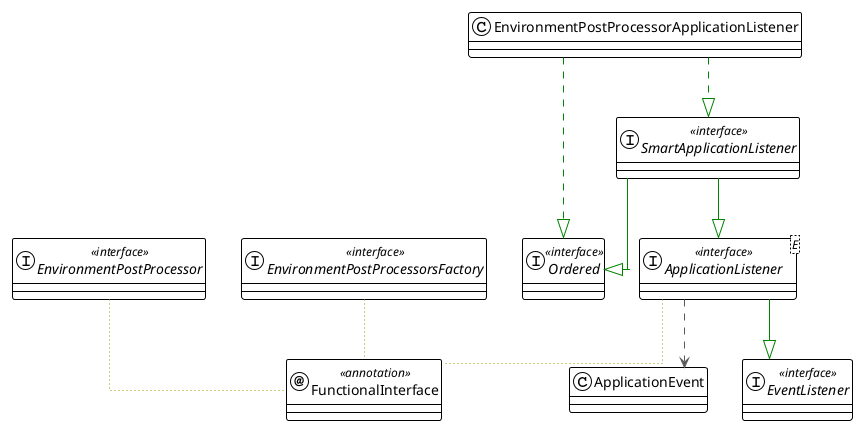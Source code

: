 @startuml

!theme plain
top to bottom direction
skinparam linetype ortho

class ApplicationEvent
interface ApplicationListener<E> << interface >>
interface EnvironmentPostProcessor << interface >>
class EnvironmentPostProcessorApplicationListener
interface EnvironmentPostProcessorsFactory << interface >>
interface EventListener << interface >>
annotation FunctionalInterface << annotation >>
interface Ordered << interface >>
interface SmartApplicationListener << interface >>

ApplicationListener                          -[#595959,dashed]->  ApplicationEvent                            
ApplicationListener                          -[#008200,plain]-^  EventListener                               
ApplicationListener                          -[#999900,dotted]-  FunctionalInterface                         
EnvironmentPostProcessor                     -[#999900,dotted]-  FunctionalInterface                         
EnvironmentPostProcessorApplicationListener  -[#008200,dashed]-^  Ordered                                     
EnvironmentPostProcessorApplicationListener  -[#008200,dashed]-^  SmartApplicationListener                    
EnvironmentPostProcessorsFactory             -[#999900,dotted]-  FunctionalInterface                         
SmartApplicationListener                     -[#008200,plain]-^  ApplicationListener                         
SmartApplicationListener                     -[#008200,plain]-^  Ordered                                     
@enduml
